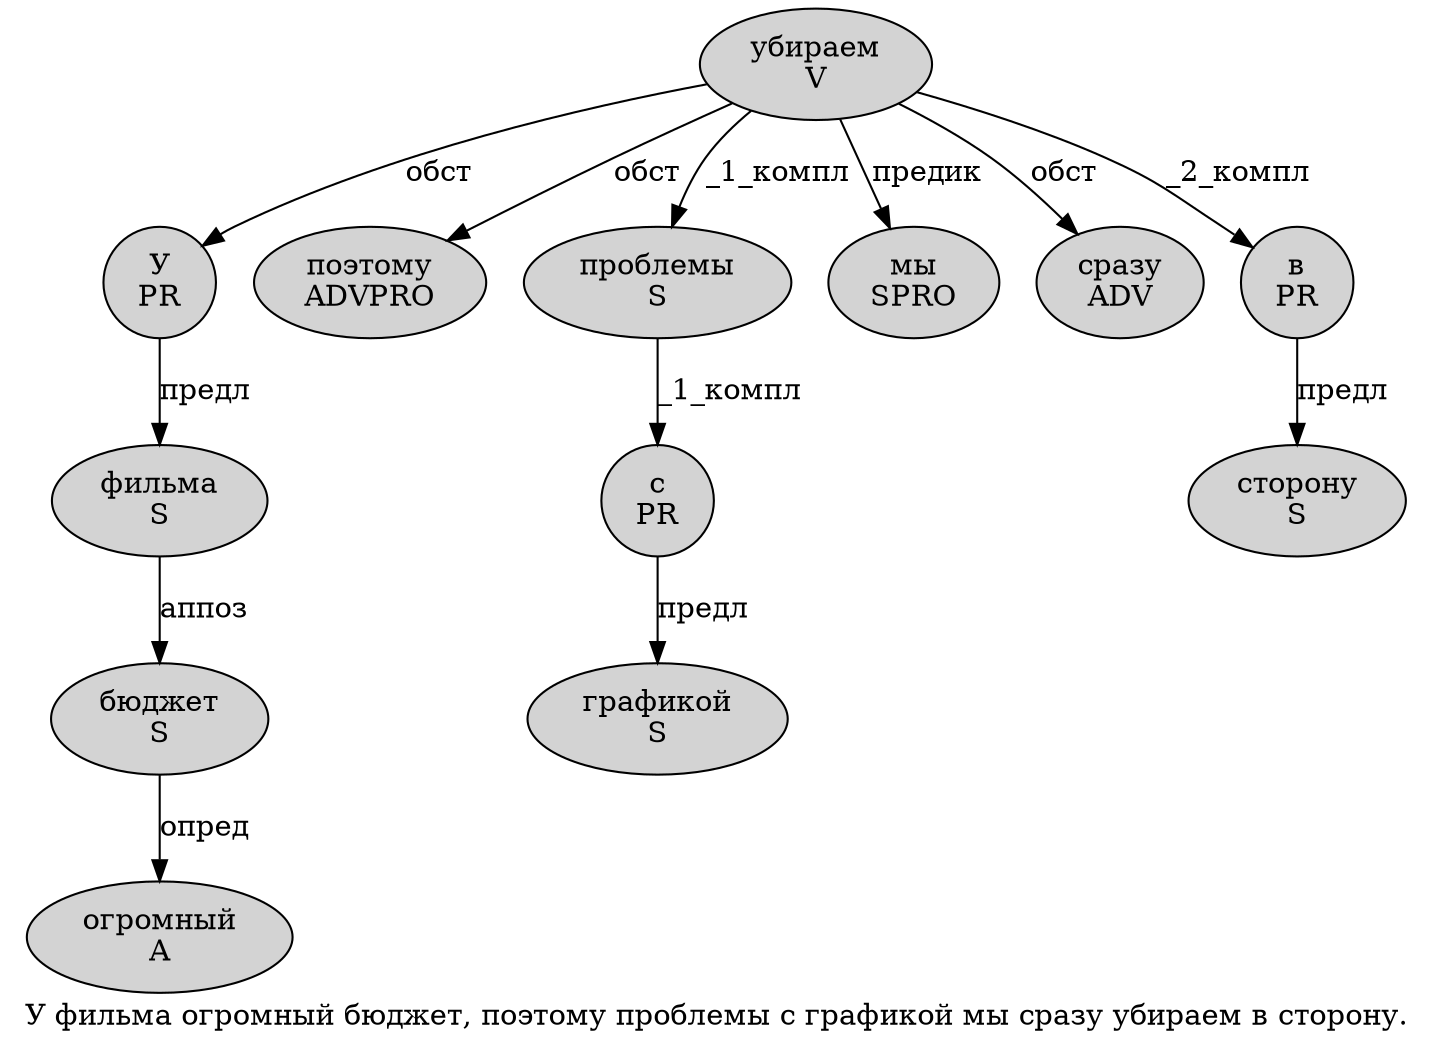 digraph SENTENCE_4675 {
	graph [label="У фильма огромный бюджет, поэтому проблемы с графикой мы сразу убираем в сторону."]
	node [style=filled]
		0 [label="У
PR" color="" fillcolor=lightgray penwidth=1 shape=ellipse]
		1 [label="фильма
S" color="" fillcolor=lightgray penwidth=1 shape=ellipse]
		2 [label="огромный
A" color="" fillcolor=lightgray penwidth=1 shape=ellipse]
		3 [label="бюджет
S" color="" fillcolor=lightgray penwidth=1 shape=ellipse]
		5 [label="поэтому
ADVPRO" color="" fillcolor=lightgray penwidth=1 shape=ellipse]
		6 [label="проблемы
S" color="" fillcolor=lightgray penwidth=1 shape=ellipse]
		7 [label="с
PR" color="" fillcolor=lightgray penwidth=1 shape=ellipse]
		8 [label="графикой
S" color="" fillcolor=lightgray penwidth=1 shape=ellipse]
		9 [label="мы
SPRO" color="" fillcolor=lightgray penwidth=1 shape=ellipse]
		10 [label="сразу
ADV" color="" fillcolor=lightgray penwidth=1 shape=ellipse]
		11 [label="убираем
V" color="" fillcolor=lightgray penwidth=1 shape=ellipse]
		12 [label="в
PR" color="" fillcolor=lightgray penwidth=1 shape=ellipse]
		13 [label="сторону
S" color="" fillcolor=lightgray penwidth=1 shape=ellipse]
			12 -> 13 [label="предл"]
			0 -> 1 [label="предл"]
			1 -> 3 [label="аппоз"]
			7 -> 8 [label="предл"]
			6 -> 7 [label="_1_компл"]
			11 -> 0 [label="обст"]
			11 -> 5 [label="обст"]
			11 -> 6 [label="_1_компл"]
			11 -> 9 [label="предик"]
			11 -> 10 [label="обст"]
			11 -> 12 [label="_2_компл"]
			3 -> 2 [label="опред"]
}